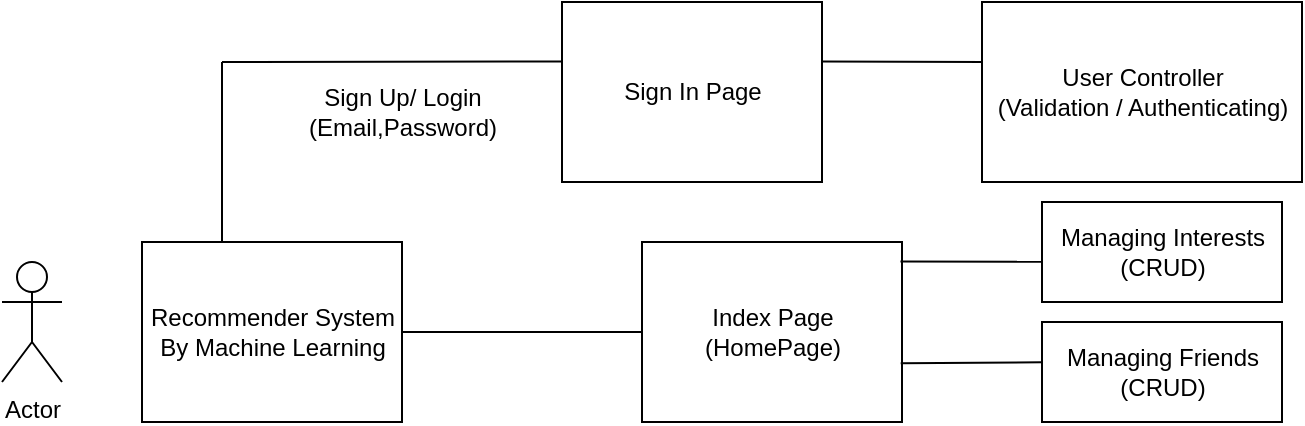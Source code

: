<mxfile version="13.9.9" type="device"><diagram id="OPAx6RtF35CW4Sb_tokC" name="Page-1"><mxGraphModel dx="754" dy="1411" grid="1" gridSize="10" guides="1" tooltips="1" connect="1" arrows="1" fold="1" page="1" pageScale="1" pageWidth="850" pageHeight="1100" math="0" shadow="0"><root><mxCell id="0"/><mxCell id="1" parent="0"/><mxCell id="m0rz8hRAlRtTfa9GwgO1-1" value="Actor" style="shape=umlActor;verticalLabelPosition=bottom;verticalAlign=top;html=1;" vertex="1" parent="1"><mxGeometry x="170" y="120" width="30" height="60" as="geometry"/></mxCell><mxCell id="m0rz8hRAlRtTfa9GwgO1-2" value="Recommender System&lt;br&gt;By Machine Learning" style="html=1;" vertex="1" parent="1"><mxGeometry x="240" y="110" width="130" height="90" as="geometry"/></mxCell><mxCell id="m0rz8hRAlRtTfa9GwgO1-3" value="Sign Up/ Login&lt;br&gt;(Email,Password)" style="text;html=1;align=center;verticalAlign=middle;resizable=0;points=[];autosize=1;" vertex="1" parent="1"><mxGeometry x="315" y="30" width="110" height="30" as="geometry"/></mxCell><mxCell id="m0rz8hRAlRtTfa9GwgO1-6" value="" style="endArrow=none;html=1;" edge="1" parent="1"><mxGeometry width="50" height="50" relative="1" as="geometry"><mxPoint x="280" y="110" as="sourcePoint"/><mxPoint x="280" y="20" as="targetPoint"/></mxGeometry></mxCell><mxCell id="m0rz8hRAlRtTfa9GwgO1-7" value="" style="endArrow=none;html=1;entryX=0;entryY=0.33;entryDx=0;entryDy=0;entryPerimeter=0;" edge="1" parent="1" target="m0rz8hRAlRtTfa9GwgO1-8"><mxGeometry width="50" height="50" relative="1" as="geometry"><mxPoint x="280" y="20" as="sourcePoint"/><mxPoint x="480" y="20" as="targetPoint"/></mxGeometry></mxCell><mxCell id="m0rz8hRAlRtTfa9GwgO1-8" value="Sign In Page" style="html=1;" vertex="1" parent="1"><mxGeometry x="450" y="-10" width="130" height="90" as="geometry"/></mxCell><mxCell id="m0rz8hRAlRtTfa9GwgO1-9" value="" style="endArrow=none;html=1;exitX=0.999;exitY=0.331;exitDx=0;exitDy=0;exitPerimeter=0;entryX=0.004;entryY=0.334;entryDx=0;entryDy=0;entryPerimeter=0;" edge="1" parent="1" source="m0rz8hRAlRtTfa9GwgO1-8" target="m0rz8hRAlRtTfa9GwgO1-10"><mxGeometry width="50" height="50" relative="1" as="geometry"><mxPoint x="610" y="20" as="sourcePoint"/><mxPoint x="760" y="20" as="targetPoint"/></mxGeometry></mxCell><mxCell id="m0rz8hRAlRtTfa9GwgO1-10" value="User Controller&lt;br&gt;(Validation / Authenticating)" style="html=1;" vertex="1" parent="1"><mxGeometry x="660" y="-10" width="160" height="90" as="geometry"/></mxCell><mxCell id="m0rz8hRAlRtTfa9GwgO1-11" value="" style="endArrow=none;html=1;exitX=1;exitY=0.5;exitDx=0;exitDy=0;" edge="1" parent="1" source="m0rz8hRAlRtTfa9GwgO1-2"><mxGeometry width="50" height="50" relative="1" as="geometry"><mxPoint x="280" y="20" as="sourcePoint"/><mxPoint x="490" y="155" as="targetPoint"/></mxGeometry></mxCell><mxCell id="m0rz8hRAlRtTfa9GwgO1-13" value="Index Page&lt;br&gt;(HomePage)" style="html=1;" vertex="1" parent="1"><mxGeometry x="490" y="110" width="130" height="90" as="geometry"/></mxCell><mxCell id="m0rz8hRAlRtTfa9GwgO1-14" value="Managing Interests&lt;br&gt;(CRUD)" style="html=1;" vertex="1" parent="1"><mxGeometry x="690" y="90" width="120" height="50" as="geometry"/></mxCell><mxCell id="m0rz8hRAlRtTfa9GwgO1-15" value="Managing Friends&lt;br&gt;(CRUD)" style="html=1;" vertex="1" parent="1"><mxGeometry x="690" y="150" width="120" height="50" as="geometry"/></mxCell><mxCell id="m0rz8hRAlRtTfa9GwgO1-16" value="" style="endArrow=none;html=1;entryX=0.004;entryY=0.334;entryDx=0;entryDy=0;entryPerimeter=0;exitX=0.995;exitY=0.673;exitDx=0;exitDy=0;exitPerimeter=0;" edge="1" parent="1" source="m0rz8hRAlRtTfa9GwgO1-13"><mxGeometry width="50" height="50" relative="1" as="geometry"><mxPoint x="630" y="170" as="sourcePoint"/><mxPoint x="690.0" y="170.14" as="targetPoint"/></mxGeometry></mxCell><mxCell id="m0rz8hRAlRtTfa9GwgO1-17" value="" style="endArrow=none;html=1;entryX=0.003;entryY=0.597;entryDx=0;entryDy=0;entryPerimeter=0;exitX=0.994;exitY=0.109;exitDx=0;exitDy=0;exitPerimeter=0;" edge="1" parent="1" source="m0rz8hRAlRtTfa9GwgO1-13" target="m0rz8hRAlRtTfa9GwgO1-14"><mxGeometry width="50" height="50" relative="1" as="geometry"><mxPoint x="630" y="140" as="sourcePoint"/><mxPoint x="670" y="130" as="targetPoint"/></mxGeometry></mxCell></root></mxGraphModel></diagram></mxfile>